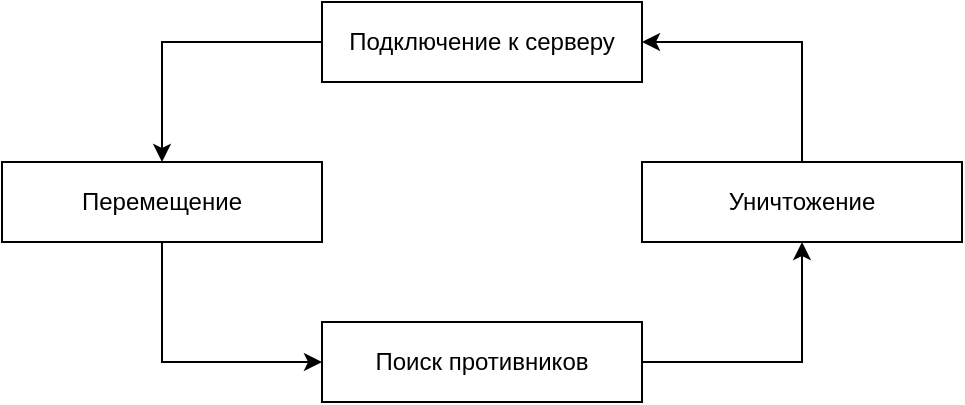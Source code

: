 <mxfile version="12.7.9" type="google"><diagram id="06hypucc2zZaG9WE6w4U" name="1.1 Core Gameplay"><mxGraphModel dx="843" dy="784" grid="1" gridSize="10" guides="1" tooltips="1" connect="1" arrows="1" fold="1" page="1" pageScale="1" pageWidth="850" pageHeight="1100" math="0" shadow="0"><root><mxCell id="0"/><mxCell id="1" parent="0"/><mxCell id="1e3ILQYSPn2Gm1mBlNoj-4" style="edgeStyle=orthogonalEdgeStyle;rounded=0;orthogonalLoop=1;jettySize=auto;html=1;entryX=0.5;entryY=0;entryDx=0;entryDy=0;" edge="1" parent="1" source="1e3ILQYSPn2Gm1mBlNoj-1" target="1e3ILQYSPn2Gm1mBlNoj-2"><mxGeometry relative="1" as="geometry"><mxPoint x="240" y="90" as="targetPoint"/><Array as="points"><mxPoint x="240" y="60"/></Array></mxGeometry></mxCell><mxCell id="1e3ILQYSPn2Gm1mBlNoj-1" value="Подключение к серверу" style="rounded=0;whiteSpace=wrap;html=1;" vertex="1" parent="1"><mxGeometry x="320" y="40" width="160" height="40" as="geometry"/></mxCell><mxCell id="1e3ILQYSPn2Gm1mBlNoj-6" style="edgeStyle=orthogonalEdgeStyle;rounded=0;orthogonalLoop=1;jettySize=auto;html=1;entryX=0;entryY=0.5;entryDx=0;entryDy=0;" edge="1" parent="1" source="1e3ILQYSPn2Gm1mBlNoj-2" target="1e3ILQYSPn2Gm1mBlNoj-5"><mxGeometry relative="1" as="geometry"/></mxCell><mxCell id="1e3ILQYSPn2Gm1mBlNoj-2" value="Перемещение" style="rounded=0;whiteSpace=wrap;html=1;" vertex="1" parent="1"><mxGeometry x="160" y="120" width="160" height="40" as="geometry"/></mxCell><mxCell id="1e3ILQYSPn2Gm1mBlNoj-8" style="edgeStyle=orthogonalEdgeStyle;rounded=0;orthogonalLoop=1;jettySize=auto;html=1;entryX=0.5;entryY=1;entryDx=0;entryDy=0;" edge="1" parent="1" source="1e3ILQYSPn2Gm1mBlNoj-5" target="1e3ILQYSPn2Gm1mBlNoj-7"><mxGeometry relative="1" as="geometry"><Array as="points"><mxPoint x="560" y="220"/></Array></mxGeometry></mxCell><mxCell id="1e3ILQYSPn2Gm1mBlNoj-5" value="Поиск противников" style="rounded=0;whiteSpace=wrap;html=1;" vertex="1" parent="1"><mxGeometry x="320" y="200" width="160" height="40" as="geometry"/></mxCell><mxCell id="1e3ILQYSPn2Gm1mBlNoj-9" style="edgeStyle=orthogonalEdgeStyle;rounded=0;orthogonalLoop=1;jettySize=auto;html=1;entryX=1;entryY=0.5;entryDx=0;entryDy=0;" edge="1" parent="1" source="1e3ILQYSPn2Gm1mBlNoj-7" target="1e3ILQYSPn2Gm1mBlNoj-1"><mxGeometry relative="1" as="geometry"/></mxCell><mxCell id="1e3ILQYSPn2Gm1mBlNoj-7" value="Уничтожение" style="rounded=0;whiteSpace=wrap;html=1;" vertex="1" parent="1"><mxGeometry x="480" y="120" width="160" height="40" as="geometry"/></mxCell></root></mxGraphModel></diagram></mxfile>